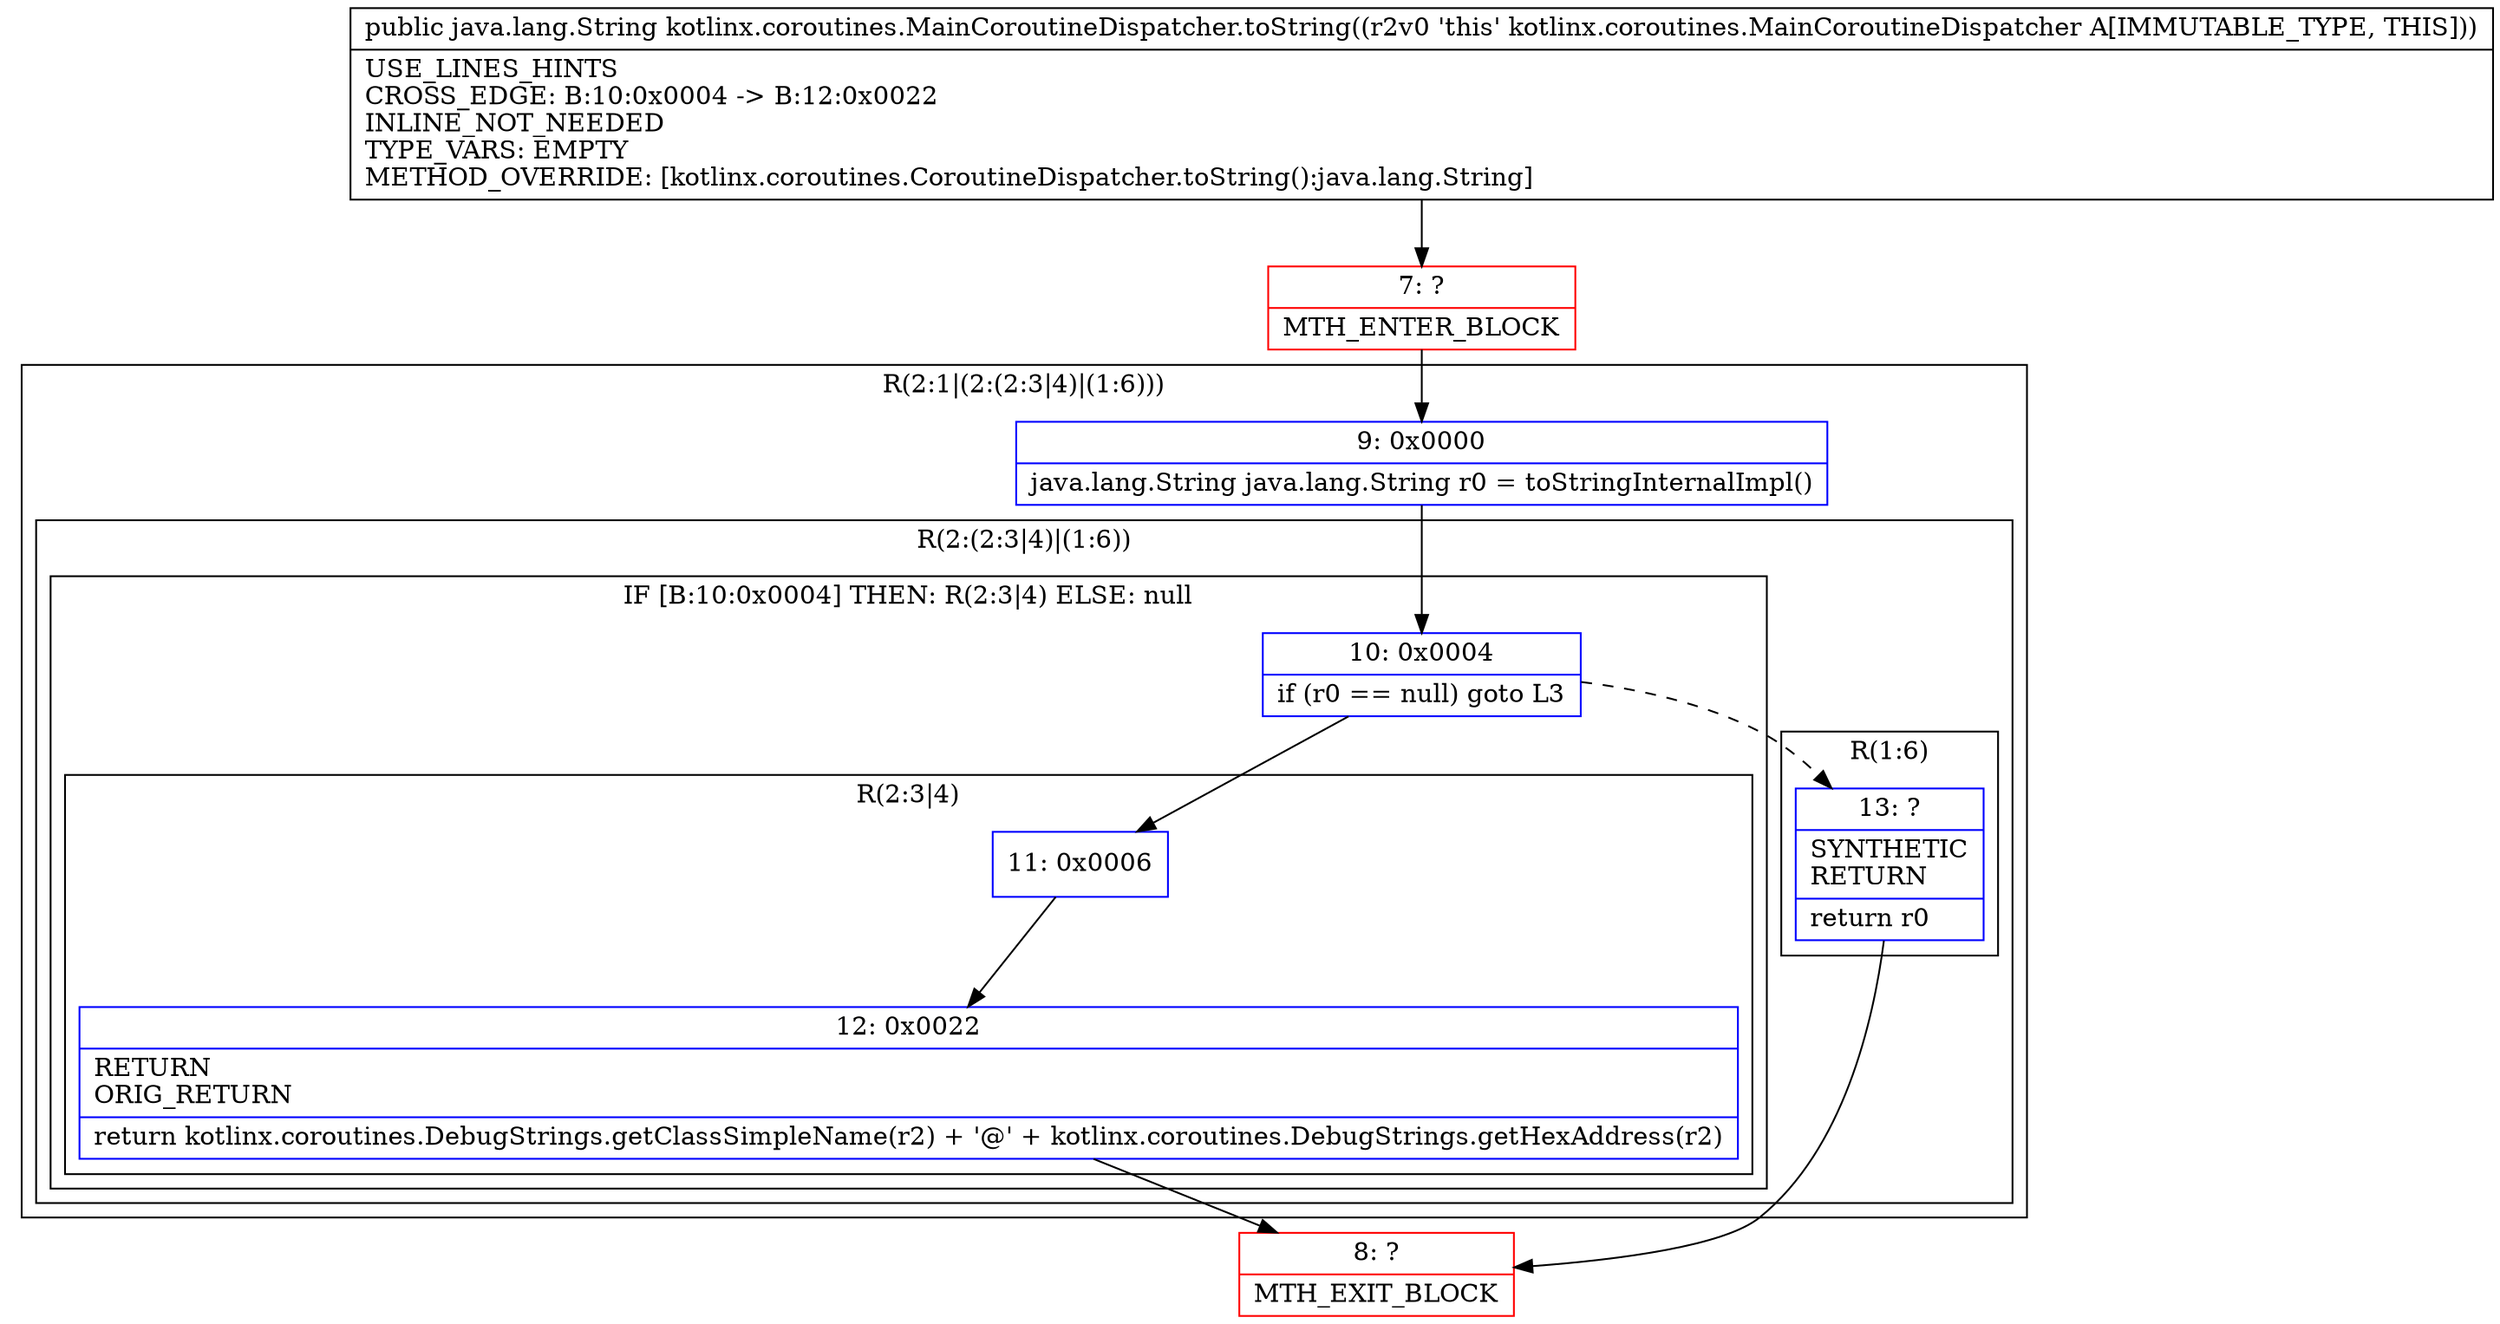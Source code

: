 digraph "CFG forkotlinx.coroutines.MainCoroutineDispatcher.toString()Ljava\/lang\/String;" {
subgraph cluster_Region_1122918690 {
label = "R(2:1|(2:(2:3|4)|(1:6)))";
node [shape=record,color=blue];
Node_9 [shape=record,label="{9\:\ 0x0000|java.lang.String java.lang.String r0 = toStringInternalImpl()\l}"];
subgraph cluster_Region_727059348 {
label = "R(2:(2:3|4)|(1:6))";
node [shape=record,color=blue];
subgraph cluster_IfRegion_213088489 {
label = "IF [B:10:0x0004] THEN: R(2:3|4) ELSE: null";
node [shape=record,color=blue];
Node_10 [shape=record,label="{10\:\ 0x0004|if (r0 == null) goto L3\l}"];
subgraph cluster_Region_1321958947 {
label = "R(2:3|4)";
node [shape=record,color=blue];
Node_11 [shape=record,label="{11\:\ 0x0006}"];
Node_12 [shape=record,label="{12\:\ 0x0022|RETURN\lORIG_RETURN\l|return kotlinx.coroutines.DebugStrings.getClassSimpleName(r2) + '@' + kotlinx.coroutines.DebugStrings.getHexAddress(r2)\l}"];
}
}
subgraph cluster_Region_519580614 {
label = "R(1:6)";
node [shape=record,color=blue];
Node_13 [shape=record,label="{13\:\ ?|SYNTHETIC\lRETURN\l|return r0\l}"];
}
}
}
Node_7 [shape=record,color=red,label="{7\:\ ?|MTH_ENTER_BLOCK\l}"];
Node_8 [shape=record,color=red,label="{8\:\ ?|MTH_EXIT_BLOCK\l}"];
MethodNode[shape=record,label="{public java.lang.String kotlinx.coroutines.MainCoroutineDispatcher.toString((r2v0 'this' kotlinx.coroutines.MainCoroutineDispatcher A[IMMUTABLE_TYPE, THIS]))  | USE_LINES_HINTS\lCROSS_EDGE: B:10:0x0004 \-\> B:12:0x0022\lINLINE_NOT_NEEDED\lTYPE_VARS: EMPTY\lMETHOD_OVERRIDE: [kotlinx.coroutines.CoroutineDispatcher.toString():java.lang.String]\l}"];
MethodNode -> Node_7;Node_9 -> Node_10;
Node_10 -> Node_11;
Node_10 -> Node_13[style=dashed];
Node_11 -> Node_12;
Node_12 -> Node_8;
Node_13 -> Node_8;
Node_7 -> Node_9;
}

